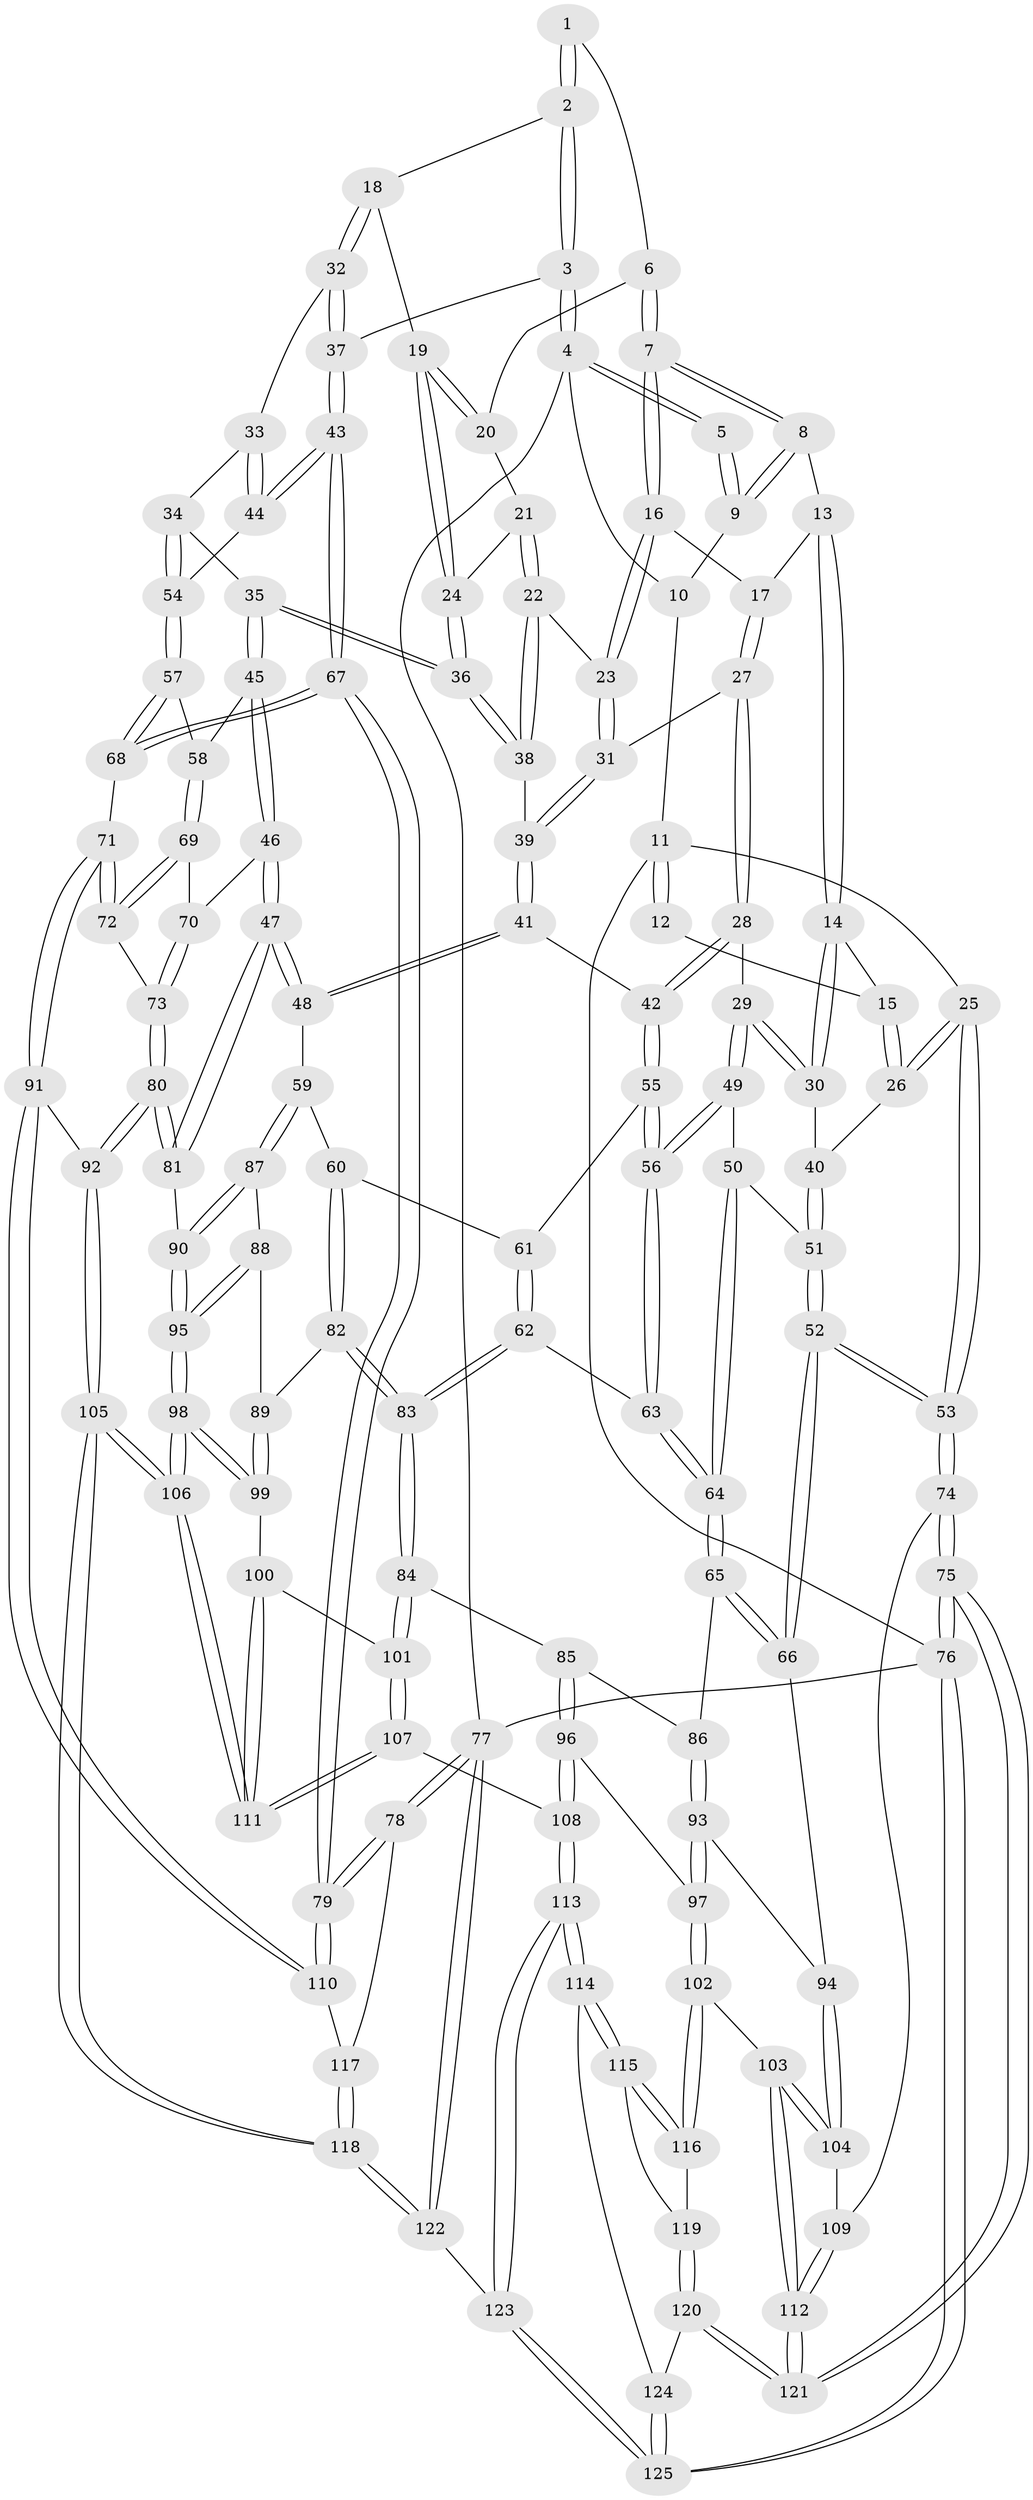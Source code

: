 // Generated by graph-tools (version 1.1) at 2025/11/02/27/25 16:11:55]
// undirected, 125 vertices, 309 edges
graph export_dot {
graph [start="1"]
  node [color=gray90,style=filled];
  1 [pos="+0.730452045429306+0.018249782473468"];
  2 [pos="+0.8850399365151046+0.1432337901877153"];
  3 [pos="+1+0"];
  4 [pos="+1+0"];
  5 [pos="+0.715651093026726+0"];
  6 [pos="+0.6925424772372317+0.10121224763851501"];
  7 [pos="+0.6280600107102413+0.147183031834688"];
  8 [pos="+0.4108761909905842+0"];
  9 [pos="+0.40919912115893076+0"];
  10 [pos="+0.23066093703382623+0"];
  11 [pos="+0+0"];
  12 [pos="+0.12114089309683959+0.052199016097125045"];
  13 [pos="+0.4014911912372767+0"];
  14 [pos="+0.2737918611131093+0.19117572868771499"];
  15 [pos="+0.1043793033098711+0.12238701936634751"];
  16 [pos="+0.6214192359814478+0.1693987600424178"];
  17 [pos="+0.4859220030131305+0.18732227321456613"];
  18 [pos="+0.8718134712409076+0.1733849835195"];
  19 [pos="+0.8425457215358644+0.18743715438251657"];
  20 [pos="+0.7307253072319801+0.13767830058586566"];
  21 [pos="+0.7320949873726534+0.18584130472379007"];
  22 [pos="+0.6463578918906846+0.23579043191113314"];
  23 [pos="+0.6370896595749691+0.22195849877367932"];
  24 [pos="+0.7893381306351802+0.24220071699522375"];
  25 [pos="+0+0.2172247258435482"];
  26 [pos="+0+0.23073935407198964"];
  27 [pos="+0.4374596916025725+0.29755482495133123"];
  28 [pos="+0.3597663655224697+0.3221910793973514"];
  29 [pos="+0.3229199289904763+0.324060705713135"];
  30 [pos="+0.30074479653638414+0.3032300804570054"];
  31 [pos="+0.45291522969217185+0.3026310242852088"];
  32 [pos="+0.9229793068350168+0.2615461326857896"];
  33 [pos="+0.9199390155614171+0.3394962704685764"];
  34 [pos="+0.8539785203022192+0.3801126095669828"];
  35 [pos="+0.7526681101689567+0.37209494355574135"];
  36 [pos="+0.7269197478504335+0.33823684786832514"];
  37 [pos="+1+0.16596088462389683"];
  38 [pos="+0.6908412196372717+0.3250923600530249"];
  39 [pos="+0.5736793729212323+0.3749007419577872"];
  40 [pos="+0.07327808611794767+0.34333097151481834"];
  41 [pos="+0.56777698126533+0.4081576715334585"];
  42 [pos="+0.47664415602879545+0.46634966407658823"];
  43 [pos="+1+0.42154942093351194"];
  44 [pos="+1+0.41787271440683293"];
  45 [pos="+0.7455220206751386+0.41446664888544915"];
  46 [pos="+0.7009565929247393+0.5457532485888132"];
  47 [pos="+0.6463690920024102+0.5825363233326908"];
  48 [pos="+0.6189515336864583+0.5812540575922346"];
  49 [pos="+0.2990039591502778+0.4526149817324958"];
  50 [pos="+0.13947734791372854+0.504756580849613"];
  51 [pos="+0.10088337164750458+0.49430793420334235"];
  52 [pos="+0+0.6400383827387289"];
  53 [pos="+0+0.6740828934132336"];
  54 [pos="+0.9126127799076921+0.5019188669975648"];
  55 [pos="+0.4724457171937393+0.5123734424140557"];
  56 [pos="+0.3249576520982841+0.5170519193618742"];
  57 [pos="+0.8982096327495156+0.5361502039829963"];
  58 [pos="+0.8772400837321142+0.5397866799766671"];
  59 [pos="+0.6169489719809849+0.5820740056959747"];
  60 [pos="+0.5501364228725165+0.5859561458984768"];
  61 [pos="+0.4844919553969823+0.5265637035495131"];
  62 [pos="+0.37067193474032345+0.6170015586951385"];
  63 [pos="+0.3239667658527123+0.5398241885781434"];
  64 [pos="+0.20542931486181124+0.6382428817221042"];
  65 [pos="+0.20427130200313026+0.6423549022651476"];
  66 [pos="+0+0.6511438894525923"];
  67 [pos="+1+0.7998583415780375"];
  68 [pos="+0.986716662855681+0.6841236162808563"];
  69 [pos="+0.8052817097006593+0.5707507885663694"];
  70 [pos="+0.7857201014751954+0.569666405566659"];
  71 [pos="+0.8991985509436269+0.690305471769567"];
  72 [pos="+0.8583996263222653+0.6810216341572611"];
  73 [pos="+0.7909041386654271+0.6980503682711021"];
  74 [pos="+0+0.6881214390866567"];
  75 [pos="+0+1"];
  76 [pos="+0+1"];
  77 [pos="+1+1"];
  78 [pos="+1+0.9421742510268858"];
  79 [pos="+1+0.8356350998718998"];
  80 [pos="+0.7335031256018231+0.73056499291909"];
  81 [pos="+0.7188198098648726+0.716152942991937"];
  82 [pos="+0.4364857429633996+0.6783143742730268"];
  83 [pos="+0.4015259579679712+0.6828304196658179"];
  84 [pos="+0.39002547186725084+0.6972638557352261"];
  85 [pos="+0.33731868757910044+0.7030283951053709"];
  86 [pos="+0.21688548451786357+0.6805368746615709"];
  87 [pos="+0.609283935534673+0.6107249517156158"];
  88 [pos="+0.5488082066978316+0.7367925767467215"];
  89 [pos="+0.47427213626908277+0.7124682789117736"];
  90 [pos="+0.6049068203297101+0.7570095284777585"];
  91 [pos="+0.8084718018585074+0.8162167002861722"];
  92 [pos="+0.7444888664434162+0.801753607008757"];
  93 [pos="+0.20111690963099801+0.7260535108834857"];
  94 [pos="+0.13285154746242928+0.7493978699869479"];
  95 [pos="+0.5802716404406879+0.7849778998355585"];
  96 [pos="+0.2452231640059923+0.8130868676932997"];
  97 [pos="+0.23910277168214808+0.811402559655884"];
  98 [pos="+0.5801963361703465+0.786147619742146"];
  99 [pos="+0.4904761390188762+0.766712860445069"];
  100 [pos="+0.488945077868884+0.8001093701785768"];
  101 [pos="+0.38669490462881356+0.7759106601005815"];
  102 [pos="+0.19020008745736997+0.8473716365655948"];
  103 [pos="+0.15338911709248013+0.8482411403634288"];
  104 [pos="+0.12102870118875454+0.7975932039877739"];
  105 [pos="+0.601015690298273+0.9827423897566077"];
  106 [pos="+0.5938107277446374+0.969934695126856"];
  107 [pos="+0.3743115970794201+0.8273623603160677"];
  108 [pos="+0.32176077609560394+0.8615485518109799"];
  109 [pos="+0.07619257279345247+0.8075603011013444"];
  110 [pos="+0.8707227692772982+0.8549459013688576"];
  111 [pos="+0.5560318418813139+0.9359402233839261"];
  112 [pos="+0.080700258129963+0.9245096518989611"];
  113 [pos="+0.30742395520489324+0.9611132445384953"];
  114 [pos="+0.2652461355969632+0.9520880580011805"];
  115 [pos="+0.23607683099275703+0.9362402241083978"];
  116 [pos="+0.1957286764738659+0.8703889801436426"];
  117 [pos="+0.8151442455027635+0.9568859071901802"];
  118 [pos="+0.6098016182695087+1"];
  119 [pos="+0.1682588640572129+0.9383918797897967"];
  120 [pos="+0.14194927017115344+0.9500037428183069"];
  121 [pos="+0.049619030591715615+0.9773695162631443"];
  122 [pos="+0.6054626789143416+1"];
  123 [pos="+0.43549866248520813+1"];
  124 [pos="+0.21242989789307665+0.9761667512480255"];
  125 [pos="+0+1"];
  1 -- 2;
  1 -- 2;
  1 -- 6;
  2 -- 3;
  2 -- 3;
  2 -- 18;
  3 -- 4;
  3 -- 4;
  3 -- 37;
  4 -- 5;
  4 -- 5;
  4 -- 10;
  4 -- 77;
  5 -- 9;
  5 -- 9;
  6 -- 7;
  6 -- 7;
  6 -- 20;
  7 -- 8;
  7 -- 8;
  7 -- 16;
  7 -- 16;
  8 -- 9;
  8 -- 9;
  8 -- 13;
  9 -- 10;
  10 -- 11;
  11 -- 12;
  11 -- 12;
  11 -- 25;
  11 -- 76;
  12 -- 15;
  13 -- 14;
  13 -- 14;
  13 -- 17;
  14 -- 15;
  14 -- 30;
  14 -- 30;
  15 -- 26;
  15 -- 26;
  16 -- 17;
  16 -- 23;
  16 -- 23;
  17 -- 27;
  17 -- 27;
  18 -- 19;
  18 -- 32;
  18 -- 32;
  19 -- 20;
  19 -- 20;
  19 -- 24;
  19 -- 24;
  20 -- 21;
  21 -- 22;
  21 -- 22;
  21 -- 24;
  22 -- 23;
  22 -- 38;
  22 -- 38;
  23 -- 31;
  23 -- 31;
  24 -- 36;
  24 -- 36;
  25 -- 26;
  25 -- 26;
  25 -- 53;
  25 -- 53;
  26 -- 40;
  27 -- 28;
  27 -- 28;
  27 -- 31;
  28 -- 29;
  28 -- 42;
  28 -- 42;
  29 -- 30;
  29 -- 30;
  29 -- 49;
  29 -- 49;
  30 -- 40;
  31 -- 39;
  31 -- 39;
  32 -- 33;
  32 -- 37;
  32 -- 37;
  33 -- 34;
  33 -- 44;
  33 -- 44;
  34 -- 35;
  34 -- 54;
  34 -- 54;
  35 -- 36;
  35 -- 36;
  35 -- 45;
  35 -- 45;
  36 -- 38;
  36 -- 38;
  37 -- 43;
  37 -- 43;
  38 -- 39;
  39 -- 41;
  39 -- 41;
  40 -- 51;
  40 -- 51;
  41 -- 42;
  41 -- 48;
  41 -- 48;
  42 -- 55;
  42 -- 55;
  43 -- 44;
  43 -- 44;
  43 -- 67;
  43 -- 67;
  44 -- 54;
  45 -- 46;
  45 -- 46;
  45 -- 58;
  46 -- 47;
  46 -- 47;
  46 -- 70;
  47 -- 48;
  47 -- 48;
  47 -- 81;
  47 -- 81;
  48 -- 59;
  49 -- 50;
  49 -- 56;
  49 -- 56;
  50 -- 51;
  50 -- 64;
  50 -- 64;
  51 -- 52;
  51 -- 52;
  52 -- 53;
  52 -- 53;
  52 -- 66;
  52 -- 66;
  53 -- 74;
  53 -- 74;
  54 -- 57;
  54 -- 57;
  55 -- 56;
  55 -- 56;
  55 -- 61;
  56 -- 63;
  56 -- 63;
  57 -- 58;
  57 -- 68;
  57 -- 68;
  58 -- 69;
  58 -- 69;
  59 -- 60;
  59 -- 87;
  59 -- 87;
  60 -- 61;
  60 -- 82;
  60 -- 82;
  61 -- 62;
  61 -- 62;
  62 -- 63;
  62 -- 83;
  62 -- 83;
  63 -- 64;
  63 -- 64;
  64 -- 65;
  64 -- 65;
  65 -- 66;
  65 -- 66;
  65 -- 86;
  66 -- 94;
  67 -- 68;
  67 -- 68;
  67 -- 79;
  67 -- 79;
  68 -- 71;
  69 -- 70;
  69 -- 72;
  69 -- 72;
  70 -- 73;
  70 -- 73;
  71 -- 72;
  71 -- 72;
  71 -- 91;
  71 -- 91;
  72 -- 73;
  73 -- 80;
  73 -- 80;
  74 -- 75;
  74 -- 75;
  74 -- 109;
  75 -- 76;
  75 -- 76;
  75 -- 121;
  75 -- 121;
  76 -- 125;
  76 -- 125;
  76 -- 77;
  77 -- 78;
  77 -- 78;
  77 -- 122;
  77 -- 122;
  78 -- 79;
  78 -- 79;
  78 -- 117;
  79 -- 110;
  79 -- 110;
  80 -- 81;
  80 -- 81;
  80 -- 92;
  80 -- 92;
  81 -- 90;
  82 -- 83;
  82 -- 83;
  82 -- 89;
  83 -- 84;
  83 -- 84;
  84 -- 85;
  84 -- 101;
  84 -- 101;
  85 -- 86;
  85 -- 96;
  85 -- 96;
  86 -- 93;
  86 -- 93;
  87 -- 88;
  87 -- 90;
  87 -- 90;
  88 -- 89;
  88 -- 95;
  88 -- 95;
  89 -- 99;
  89 -- 99;
  90 -- 95;
  90 -- 95;
  91 -- 92;
  91 -- 110;
  91 -- 110;
  92 -- 105;
  92 -- 105;
  93 -- 94;
  93 -- 97;
  93 -- 97;
  94 -- 104;
  94 -- 104;
  95 -- 98;
  95 -- 98;
  96 -- 97;
  96 -- 108;
  96 -- 108;
  97 -- 102;
  97 -- 102;
  98 -- 99;
  98 -- 99;
  98 -- 106;
  98 -- 106;
  99 -- 100;
  100 -- 101;
  100 -- 111;
  100 -- 111;
  101 -- 107;
  101 -- 107;
  102 -- 103;
  102 -- 116;
  102 -- 116;
  103 -- 104;
  103 -- 104;
  103 -- 112;
  103 -- 112;
  104 -- 109;
  105 -- 106;
  105 -- 106;
  105 -- 118;
  105 -- 118;
  106 -- 111;
  106 -- 111;
  107 -- 108;
  107 -- 111;
  107 -- 111;
  108 -- 113;
  108 -- 113;
  109 -- 112;
  109 -- 112;
  110 -- 117;
  112 -- 121;
  112 -- 121;
  113 -- 114;
  113 -- 114;
  113 -- 123;
  113 -- 123;
  114 -- 115;
  114 -- 115;
  114 -- 124;
  115 -- 116;
  115 -- 116;
  115 -- 119;
  116 -- 119;
  117 -- 118;
  117 -- 118;
  118 -- 122;
  118 -- 122;
  119 -- 120;
  119 -- 120;
  120 -- 121;
  120 -- 121;
  120 -- 124;
  122 -- 123;
  123 -- 125;
  123 -- 125;
  124 -- 125;
  124 -- 125;
}
